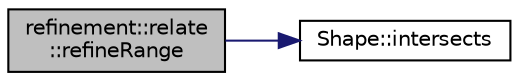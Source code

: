 digraph "refinement::relate::refineRange"
{
 // LATEX_PDF_SIZE
  bgcolor="transparent";
  edge [fontname="Helvetica",fontsize="10",labelfontname="Helvetica",labelfontsize="10"];
  node [fontname="Helvetica",fontsize="10",shape=record];
  rankdir="LR";
  Node1 [label="refinement::relate\l::refineRange",height=0.2,width=0.4,color="black", fillcolor="grey75", style="filled", fontcolor="black",tooltip="Geometrically refines a window (polygon or box) with the given shape. Appends only the object's id as..."];
  Node1 -> Node2 [color="midnightblue",fontsize="10",style="solid",fontname="Helvetica"];
  Node2 [label="Shape::intersects",height=0.2,width=0.4,color="black",URL="$structShape.html#a540f907bd548182b8b0ec4fcdd5e7b50",tooltip="Returns true whether the input geometry intersects (border or area) with this geometry...."];
}
